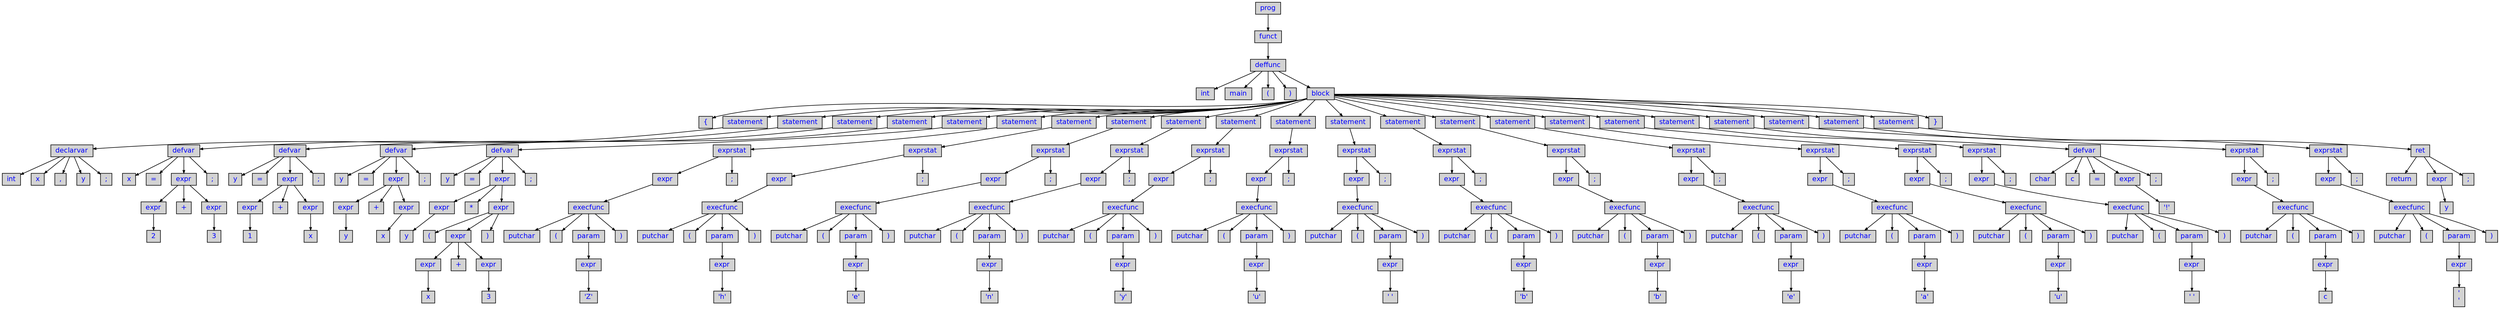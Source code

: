 digraph {
	ordering=out;
	ranksep=.4;
	node [shape=box, fixedsize=false, fontsize=12, fontname="Helvetica", fontcolor="blue"
		width=.25, height=.25, color="black", fillcolor="lightgrey", style="filled, solid"];
	edge [arrowsize=.5, color="black"]

	node0x1fd35d0[label="prog"];
	node0x1fe57b0[label="funct"];
	node0x1fe7b80[label="deffunc"];
	node0x1fe7e60[label="int"]
	node0x1fe7ec0[label="main"]
	node0x1fe7f70[label="("]
	node0x1fe80c0[label=")"]
	node0x1fe8000[label="block"];
	node0x1fe8690[label="{"]
	node0x1fe8cf0[label="statement"];
	node0x1fe7ef0[label="declarvar"];
	node0x1fea730[label="int"]
	node0x1fea790[label="x"]
	node0x1fea7f0[label=","]
	node0x1feac80[label="y"]
	node0x1fe6a60[label=";"]
	node0x1fe9b20[label="statement"];
	node0x1fe9b70[label="defvar"];
	node0x1feace0[label="x"]
	node0x1fec490[label="="]
	node0x1fedc20[label="expr"];
	node0x1fe9660[label="expr"];
	node0x1fecad0[label="2"]
	node0x1fed320[label="+"]
	node0x1fee0b0[label="expr"];
	node0x1fedb70[label="3"]
	node0x1fee3a0[label=";"]
	node0x1feef40[label="statement"];
	node0x1fef290[label="defvar"];
	node0x1fee290[label="y"]
	node0x1fe5780[label="="]
	node0x1fef570[label="expr"];
	node0x1fef410[label="expr"];
	node0x1fef4f0[label="1"]
	node0x1fef650[label="+"]
	node0x1fefb80[label="expr"];
	node0x1fe8970[label="x"]
	node0x1fefa70[label=";"]
	node0x1feebe0[label="statement"];
	node0x1fee7e0[label="defvar"];
	node0x1feeaf0[label="y"]
	node0x1ff0070[label="="]
	node0x1ff0940[label="expr"];
	node0x1ff0860[label="expr"];
	node0x1ff08c0[label="y"]
	node0x1ff0a20[label="+"]
	node0x1ff0b20[label="expr"];
	node0x1ff0b80[label="x"]
	node0x1ff0c40[label=";"]
	node0x1ff0c70[label="statement"];
	node0x1ff0d90[label="defvar"];
	node0x1ff0df0[label="y"]
	node0x1ff0eb0[label="="]
	node0x1ff1830[label="expr"];
	node0x1ff1330[label="expr"];
	node0x1ff1390[label="y"]
	node0x1ff1770[label="*"]
	node0x1ff1b70[label="expr"];
	node0x1ff1c50[label="("]
	node0x1ff1e90[label="expr"];
	node0x1ff1db0[label="expr"];
	node0x1ff1e10[label="x"]
	node0x1ff2110[label="+"]
	node0x1ff2190[label="expr"];
	node0x1ff2270[label="3"]
	node0x1ff2770[label=")"]
	node0x1fee210[label=";"]
	node0x1ff29a0[label="statement"];
	node0x1ff3a00[label="exprstat"];
	node0x1ff3ce0[label="expr"];
	node0x1ff3d50[label="execfunc"];
	node0x1fe8760[label="putchar"]
	node0x1ff2970[label="("]
	node0x1ff4830[label="param"];
	node0x1ff48a0[label="expr"];
	node0x1ff4800[label="'Z'"]
	node0x1ff4ad0[label=")"]
	node0x1ff4c70[label=";"]
	node0x1ff4ca0[label="statement"];
	node0x1ff4d70[label="exprstat"];
	node0x1ff4e10[label="expr"];
	node0x1ff4e60[label="execfunc"];
	node0x1ff4ec0[label="putchar"]
	node0x1ff5180[label="("]
	node0x1ff51b0[label="param"];
	node0x1ff5250[label="expr"];
	node0x1ff5330[label="'h'"]
	node0x1ff53f0[label=")"]
	node0x1ff5510[label=";"]
	node0x1ff5540[label="statement"];
	node0x1ff5610[label="exprstat"];
	node0x1ff56b0[label="expr"];
	node0x1ff5700[label="execfunc"];
	node0x1ff5760[label="putchar"]
	node0x1ff58c0[label="("]
	node0x1ff58f0[label="param"];
	node0x1ff5990[label="expr"];
	node0x1ff5a70[label="'e'"]
	node0x1ff5b30[label=")"]
	node0x1ff5c30[label=";"]
	node0x1ff5c60[label="statement"];
	node0x1ff5d30[label="exprstat"];
	node0x1ff5dd0[label="expr"];
	node0x1ff34e0[label="execfunc"];
	node0x1fed1e0[label="putchar"]
	node0x1ff3600[label="("]
	node0x1ff2540[label="param"];
	node0x1ff25c0[label="expr"];
	node0x1ff2b40[label="'n'"]
	node0x1ff2ba0[label=")"]
	node0x1fecf20[label=";"]
	node0x1ff3190[label="statement"];
	node0x1ff67b0[label="exprstat"];
	node0x1ff6850[label="expr"];
	node0x1ff68a0[label="execfunc"];
	node0x1ff6900[label="putchar"]
	node0x1ff6a20[label="("]
	node0x1ff6a50[label="param"];
	node0x1ff6af0[label="expr"];
	node0x1ff6bd0[label="'y'"]
	node0x1ff6c90[label=")"]
	node0x1ff6db0[label=";"]
	node0x1ff6de0[label="statement"];
	node0x1ff6eb0[label="exprstat"];
	node0x1ff6f50[label="expr"];
	node0x1ff6fa0[label="execfunc"];
	node0x1ff7000[label="putchar"]
	node0x1ff7120[label="("]
	node0x1ff7150[label="param"];
	node0x1ff71f0[label="expr"];
	node0x1ff72d0[label="'u'"]
	node0x1ff7390[label=")"]
	node0x1ff74b0[label=";"]
	node0x1ff74e0[label="statement"];
	node0x1ff75b0[label="exprstat"];
	node0x1ff7650[label="expr"];
	node0x1ff76a0[label="execfunc"];
	node0x1ff7700[label="putchar"]
	node0x1ff5800[label="("]
	node0x1ff78a0[label="param"];
	node0x1ff7940[label="expr"];
	node0x1ff7a20[label="' '"]
	node0x1ff7ae0[label=")"]
	node0x1ff7c00[label=";"]
	node0x1ff7c30[label="statement"];
	node0x1ff7d00[label="exprstat"];
	node0x1ff7da0[label="expr"];
	node0x1ff7df0[label="execfunc"];
	node0x1ff7e50[label="putchar"]
	node0x1ff85e0[label="("]
	node0x1ff8610[label="param"];
	node0x1ff86b0[label="expr"];
	node0x1ff8790[label="'\b'"]
	node0x1ff8850[label=")"]
	node0x1ff8990[label=";"]
	node0x1ff89c0[label="statement"];
	node0x1ff8a90[label="exprstat"];
	node0x1ff8b30[label="expr"];
	node0x1ff8b80[label="execfunc"];
	node0x1ff8be0[label="putchar"]
	node0x1ff8d00[label="("]
	node0x1ff8d30[label="param"];
	node0x1ff8dd0[label="expr"];
	node0x1ff8eb0[label="'b'"]
	node0x1ff8f70[label=")"]
	node0x1ff9090[label=";"]
	node0x1ff90c0[label="statement"];
	node0x1ff9190[label="exprstat"];
	node0x1ff9230[label="expr"];
	node0x1ff9280[label="execfunc"];
	node0x1ff92e0[label="putchar"]
	node0x1ff93a0[label="("]
	node0x1ff93f0[label="param"];
	node0x1ff9490[label="expr"];
	node0x1ff9570[label="'e'"]
	node0x1ff9630[label=")"]
	node0x1ff9770[label=";"]
	node0x1ff97a0[label="statement"];
	node0x1ff9870[label="exprstat"];
	node0x1ff9910[label="expr"];
	node0x1ff9960[label="execfunc"];
	node0x1ff99c0[label="putchar"]
	node0x1ff9ae0[label="("]
	node0x1ff9b10[label="param"];
	node0x1ff9be0[label="expr"];
	node0x1ff9cc0[label="'a'"]
	node0x1ff9d80[label=")"]
	node0x1ff9ea0[label=";"]
	node0x1ff9ed0[label="statement"];
	node0x1ff9fa0[label="exprstat"];
	node0x1ffa040[label="expr"];
	node0x1ffa090[label="execfunc"];
	node0x1ffa0f0[label="putchar"]
	node0x1ffa1b0[label="("]
	node0x1ffa200[label="param"];
	node0x1ffa2d0[label="expr"];
	node0x1ffa3b0[label="'u'"]
	node0x1ffa470[label=")"]
	node0x1ffa5b0[label=";"]
	node0x1ffa5e0[label="statement"];
	node0x1ffa6b0[label="exprstat"];
	node0x1ffa750[label="expr"];
	node0x1ffa7a0[label="execfunc"];
	node0x1ffa800[label="putchar"]
	node0x1ffa8c0[label="("]
	node0x1ffa910[label="param"];
	node0x1ffa9e0[label="expr"];
	node0x1ffaac0[label="' '"]
	node0x1ffab80[label=")"]
	node0x1ffb920[label=";"]
	node0x1ffb950[label="statement"];
	node0x1ff5e40[label="defvar"];
	node0x1ff5ea0[label="char"]
	node0x1ff5f00[label="c"]
	node0x1ff61e0[label="="]
	node0x1ff6290[label="expr"];
	node0x1ff6370[label="'!'"]
	node0x1ff6470[label=";"]
	node0x1ff64f0[label="statement"];
	node0x1ff65c0[label="exprstat"];
	node0x1ffccd0[label="expr"];
	node0x1ffcd20[label="execfunc"];
	node0x1ffcd80[label="putchar"]
	node0x1ffcea0[label="("]
	node0x1ffced0[label="param"];
	node0x1ffd030[label="expr"];
	node0x1ffd090[label="c"]
	node0x1ffd1a0[label=")"]
	node0x1ffd2e0[label=";"]
	node0x1ffd310[label="statement"];
	node0x1ffd3e0[label="exprstat"];
	node0x1ffd480[label="expr"];
	node0x1ffd4d0[label="execfunc"];
	node0x1ffd530[label="putchar"]
	node0x1ffd7f0[label="("]
	node0x1ffd820[label="param"];
	node0x1ffd8f0[label="expr"];
	node0x1ffd9d0[label="'\n'"]
	node0x1ffda90[label=")"]
	node0x1fff150[label=";"]
	node0x1fff1a0[label="statement"];
	node0x1fff2d0[label="ret"];
	node0x1fff470[label="return"]
	node0x1fff570[label="expr"];
	node0x1fff5d0[label="y"]
	node0x1fff9f0[label=";"]
	node0x1fffaf0[label="}"]
	node0x1fd35d0 -> node0x1fe57b0;
	node0x1fe57b0 -> node0x1fe7b80;
	node0x1fe7b80 -> node0x1fe7e60;
	node0x1fe7b80 -> node0x1fe7ec0;
	node0x1fe7b80 -> node0x1fe7f70;
	node0x1fe7b80 -> node0x1fe80c0;
	node0x1fe7b80 -> node0x1fe8000;
	node0x1fe8000 -> node0x1fe8690;
	node0x1fe8000 -> node0x1fe8cf0;
	node0x1fe8000 -> node0x1fe9b20;
	node0x1fe8000 -> node0x1feef40;
	node0x1fe8000 -> node0x1feebe0;
	node0x1fe8000 -> node0x1ff0c70;
	node0x1fe8000 -> node0x1ff29a0;
	node0x1fe8000 -> node0x1ff4ca0;
	node0x1fe8000 -> node0x1ff5540;
	node0x1fe8000 -> node0x1ff5c60;
	node0x1fe8000 -> node0x1ff3190;
	node0x1fe8000 -> node0x1ff6de0;
	node0x1fe8000 -> node0x1ff74e0;
	node0x1fe8000 -> node0x1ff7c30;
	node0x1fe8000 -> node0x1ff89c0;
	node0x1fe8000 -> node0x1ff90c0;
	node0x1fe8000 -> node0x1ff97a0;
	node0x1fe8000 -> node0x1ff9ed0;
	node0x1fe8000 -> node0x1ffa5e0;
	node0x1fe8000 -> node0x1ffb950;
	node0x1fe8000 -> node0x1ff64f0;
	node0x1fe8000 -> node0x1ffd310;
	node0x1fe8000 -> node0x1fff1a0;
	node0x1fe8000 -> node0x1fffaf0;
	node0x1fe8cf0 -> node0x1fe7ef0;
	node0x1fe7ef0 -> node0x1fea730;
	node0x1fe7ef0 -> node0x1fea790;
	node0x1fe7ef0 -> node0x1fea7f0;
	node0x1fe7ef0 -> node0x1feac80;
	node0x1fe7ef0 -> node0x1fe6a60;
	node0x1fe9b20 -> node0x1fe9b70;
	node0x1fe9b70 -> node0x1feace0;
	node0x1fe9b70 -> node0x1fec490;
	node0x1fe9b70 -> node0x1fedc20;
	node0x1fe9b70 -> node0x1fee3a0;
	node0x1fedc20 -> node0x1fe9660;
	node0x1fedc20 -> node0x1fed320;
	node0x1fedc20 -> node0x1fee0b0;
	node0x1fe9660 -> node0x1fecad0;
	node0x1fee0b0 -> node0x1fedb70;
	node0x1feef40 -> node0x1fef290;
	node0x1fef290 -> node0x1fee290;
	node0x1fef290 -> node0x1fe5780;
	node0x1fef290 -> node0x1fef570;
	node0x1fef290 -> node0x1fefa70;
	node0x1fef570 -> node0x1fef410;
	node0x1fef570 -> node0x1fef650;
	node0x1fef570 -> node0x1fefb80;
	node0x1fef410 -> node0x1fef4f0;
	node0x1fefb80 -> node0x1fe8970;
	node0x1feebe0 -> node0x1fee7e0;
	node0x1fee7e0 -> node0x1feeaf0;
	node0x1fee7e0 -> node0x1ff0070;
	node0x1fee7e0 -> node0x1ff0940;
	node0x1fee7e0 -> node0x1ff0c40;
	node0x1ff0940 -> node0x1ff0860;
	node0x1ff0940 -> node0x1ff0a20;
	node0x1ff0940 -> node0x1ff0b20;
	node0x1ff0860 -> node0x1ff08c0;
	node0x1ff0b20 -> node0x1ff0b80;
	node0x1ff0c70 -> node0x1ff0d90;
	node0x1ff0d90 -> node0x1ff0df0;
	node0x1ff0d90 -> node0x1ff0eb0;
	node0x1ff0d90 -> node0x1ff1830;
	node0x1ff0d90 -> node0x1fee210;
	node0x1ff1830 -> node0x1ff1330;
	node0x1ff1830 -> node0x1ff1770;
	node0x1ff1830 -> node0x1ff1b70;
	node0x1ff1330 -> node0x1ff1390;
	node0x1ff1b70 -> node0x1ff1c50;
	node0x1ff1b70 -> node0x1ff1e90;
	node0x1ff1b70 -> node0x1ff2770;
	node0x1ff1e90 -> node0x1ff1db0;
	node0x1ff1e90 -> node0x1ff2110;
	node0x1ff1e90 -> node0x1ff2190;
	node0x1ff1db0 -> node0x1ff1e10;
	node0x1ff2190 -> node0x1ff2270;
	node0x1ff29a0 -> node0x1ff3a00;
	node0x1ff3a00 -> node0x1ff3ce0;
	node0x1ff3a00 -> node0x1ff4c70;
	node0x1ff3ce0 -> node0x1ff3d50;
	node0x1ff3d50 -> node0x1fe8760;
	node0x1ff3d50 -> node0x1ff2970;
	node0x1ff3d50 -> node0x1ff4830;
	node0x1ff3d50 -> node0x1ff4ad0;
	node0x1ff4830 -> node0x1ff48a0;
	node0x1ff48a0 -> node0x1ff4800;
	node0x1ff4ca0 -> node0x1ff4d70;
	node0x1ff4d70 -> node0x1ff4e10;
	node0x1ff4d70 -> node0x1ff5510;
	node0x1ff4e10 -> node0x1ff4e60;
	node0x1ff4e60 -> node0x1ff4ec0;
	node0x1ff4e60 -> node0x1ff5180;
	node0x1ff4e60 -> node0x1ff51b0;
	node0x1ff4e60 -> node0x1ff53f0;
	node0x1ff51b0 -> node0x1ff5250;
	node0x1ff5250 -> node0x1ff5330;
	node0x1ff5540 -> node0x1ff5610;
	node0x1ff5610 -> node0x1ff56b0;
	node0x1ff5610 -> node0x1ff5c30;
	node0x1ff56b0 -> node0x1ff5700;
	node0x1ff5700 -> node0x1ff5760;
	node0x1ff5700 -> node0x1ff58c0;
	node0x1ff5700 -> node0x1ff58f0;
	node0x1ff5700 -> node0x1ff5b30;
	node0x1ff58f0 -> node0x1ff5990;
	node0x1ff5990 -> node0x1ff5a70;
	node0x1ff5c60 -> node0x1ff5d30;
	node0x1ff5d30 -> node0x1ff5dd0;
	node0x1ff5d30 -> node0x1fecf20;
	node0x1ff5dd0 -> node0x1ff34e0;
	node0x1ff34e0 -> node0x1fed1e0;
	node0x1ff34e0 -> node0x1ff3600;
	node0x1ff34e0 -> node0x1ff2540;
	node0x1ff34e0 -> node0x1ff2ba0;
	node0x1ff2540 -> node0x1ff25c0;
	node0x1ff25c0 -> node0x1ff2b40;
	node0x1ff3190 -> node0x1ff67b0;
	node0x1ff67b0 -> node0x1ff6850;
	node0x1ff67b0 -> node0x1ff6db0;
	node0x1ff6850 -> node0x1ff68a0;
	node0x1ff68a0 -> node0x1ff6900;
	node0x1ff68a0 -> node0x1ff6a20;
	node0x1ff68a0 -> node0x1ff6a50;
	node0x1ff68a0 -> node0x1ff6c90;
	node0x1ff6a50 -> node0x1ff6af0;
	node0x1ff6af0 -> node0x1ff6bd0;
	node0x1ff6de0 -> node0x1ff6eb0;
	node0x1ff6eb0 -> node0x1ff6f50;
	node0x1ff6eb0 -> node0x1ff74b0;
	node0x1ff6f50 -> node0x1ff6fa0;
	node0x1ff6fa0 -> node0x1ff7000;
	node0x1ff6fa0 -> node0x1ff7120;
	node0x1ff6fa0 -> node0x1ff7150;
	node0x1ff6fa0 -> node0x1ff7390;
	node0x1ff7150 -> node0x1ff71f0;
	node0x1ff71f0 -> node0x1ff72d0;
	node0x1ff74e0 -> node0x1ff75b0;
	node0x1ff75b0 -> node0x1ff7650;
	node0x1ff75b0 -> node0x1ff7c00;
	node0x1ff7650 -> node0x1ff76a0;
	node0x1ff76a0 -> node0x1ff7700;
	node0x1ff76a0 -> node0x1ff5800;
	node0x1ff76a0 -> node0x1ff78a0;
	node0x1ff76a0 -> node0x1ff7ae0;
	node0x1ff78a0 -> node0x1ff7940;
	node0x1ff7940 -> node0x1ff7a20;
	node0x1ff7c30 -> node0x1ff7d00;
	node0x1ff7d00 -> node0x1ff7da0;
	node0x1ff7d00 -> node0x1ff8990;
	node0x1ff7da0 -> node0x1ff7df0;
	node0x1ff7df0 -> node0x1ff7e50;
	node0x1ff7df0 -> node0x1ff85e0;
	node0x1ff7df0 -> node0x1ff8610;
	node0x1ff7df0 -> node0x1ff8850;
	node0x1ff8610 -> node0x1ff86b0;
	node0x1ff86b0 -> node0x1ff8790;
	node0x1ff89c0 -> node0x1ff8a90;
	node0x1ff8a90 -> node0x1ff8b30;
	node0x1ff8a90 -> node0x1ff9090;
	node0x1ff8b30 -> node0x1ff8b80;
	node0x1ff8b80 -> node0x1ff8be0;
	node0x1ff8b80 -> node0x1ff8d00;
	node0x1ff8b80 -> node0x1ff8d30;
	node0x1ff8b80 -> node0x1ff8f70;
	node0x1ff8d30 -> node0x1ff8dd0;
	node0x1ff8dd0 -> node0x1ff8eb0;
	node0x1ff90c0 -> node0x1ff9190;
	node0x1ff9190 -> node0x1ff9230;
	node0x1ff9190 -> node0x1ff9770;
	node0x1ff9230 -> node0x1ff9280;
	node0x1ff9280 -> node0x1ff92e0;
	node0x1ff9280 -> node0x1ff93a0;
	node0x1ff9280 -> node0x1ff93f0;
	node0x1ff9280 -> node0x1ff9630;
	node0x1ff93f0 -> node0x1ff9490;
	node0x1ff9490 -> node0x1ff9570;
	node0x1ff97a0 -> node0x1ff9870;
	node0x1ff9870 -> node0x1ff9910;
	node0x1ff9870 -> node0x1ff9ea0;
	node0x1ff9910 -> node0x1ff9960;
	node0x1ff9960 -> node0x1ff99c0;
	node0x1ff9960 -> node0x1ff9ae0;
	node0x1ff9960 -> node0x1ff9b10;
	node0x1ff9960 -> node0x1ff9d80;
	node0x1ff9b10 -> node0x1ff9be0;
	node0x1ff9be0 -> node0x1ff9cc0;
	node0x1ff9ed0 -> node0x1ff9fa0;
	node0x1ff9fa0 -> node0x1ffa040;
	node0x1ff9fa0 -> node0x1ffa5b0;
	node0x1ffa040 -> node0x1ffa090;
	node0x1ffa090 -> node0x1ffa0f0;
	node0x1ffa090 -> node0x1ffa1b0;
	node0x1ffa090 -> node0x1ffa200;
	node0x1ffa090 -> node0x1ffa470;
	node0x1ffa200 -> node0x1ffa2d0;
	node0x1ffa2d0 -> node0x1ffa3b0;
	node0x1ffa5e0 -> node0x1ffa6b0;
	node0x1ffa6b0 -> node0x1ffa750;
	node0x1ffa6b0 -> node0x1ffb920;
	node0x1ffa750 -> node0x1ffa7a0;
	node0x1ffa7a0 -> node0x1ffa800;
	node0x1ffa7a0 -> node0x1ffa8c0;
	node0x1ffa7a0 -> node0x1ffa910;
	node0x1ffa7a0 -> node0x1ffab80;
	node0x1ffa910 -> node0x1ffa9e0;
	node0x1ffa9e0 -> node0x1ffaac0;
	node0x1ffb950 -> node0x1ff5e40;
	node0x1ff5e40 -> node0x1ff5ea0;
	node0x1ff5e40 -> node0x1ff5f00;
	node0x1ff5e40 -> node0x1ff61e0;
	node0x1ff5e40 -> node0x1ff6290;
	node0x1ff5e40 -> node0x1ff6470;
	node0x1ff6290 -> node0x1ff6370;
	node0x1ff64f0 -> node0x1ff65c0;
	node0x1ff65c0 -> node0x1ffccd0;
	node0x1ff65c0 -> node0x1ffd2e0;
	node0x1ffccd0 -> node0x1ffcd20;
	node0x1ffcd20 -> node0x1ffcd80;
	node0x1ffcd20 -> node0x1ffcea0;
	node0x1ffcd20 -> node0x1ffced0;
	node0x1ffcd20 -> node0x1ffd1a0;
	node0x1ffced0 -> node0x1ffd030;
	node0x1ffd030 -> node0x1ffd090;
	node0x1ffd310 -> node0x1ffd3e0;
	node0x1ffd3e0 -> node0x1ffd480;
	node0x1ffd3e0 -> node0x1fff150;
	node0x1ffd480 -> node0x1ffd4d0;
	node0x1ffd4d0 -> node0x1ffd530;
	node0x1ffd4d0 -> node0x1ffd7f0;
	node0x1ffd4d0 -> node0x1ffd820;
	node0x1ffd4d0 -> node0x1ffda90;
	node0x1ffd820 -> node0x1ffd8f0;
	node0x1ffd8f0 -> node0x1ffd9d0;
	node0x1fff1a0 -> node0x1fff2d0;
	node0x1fff2d0 -> node0x1fff470;
	node0x1fff2d0 -> node0x1fff570;
	node0x1fff2d0 -> node0x1fff9f0;
	node0x1fff570 -> node0x1fff5d0;
}
